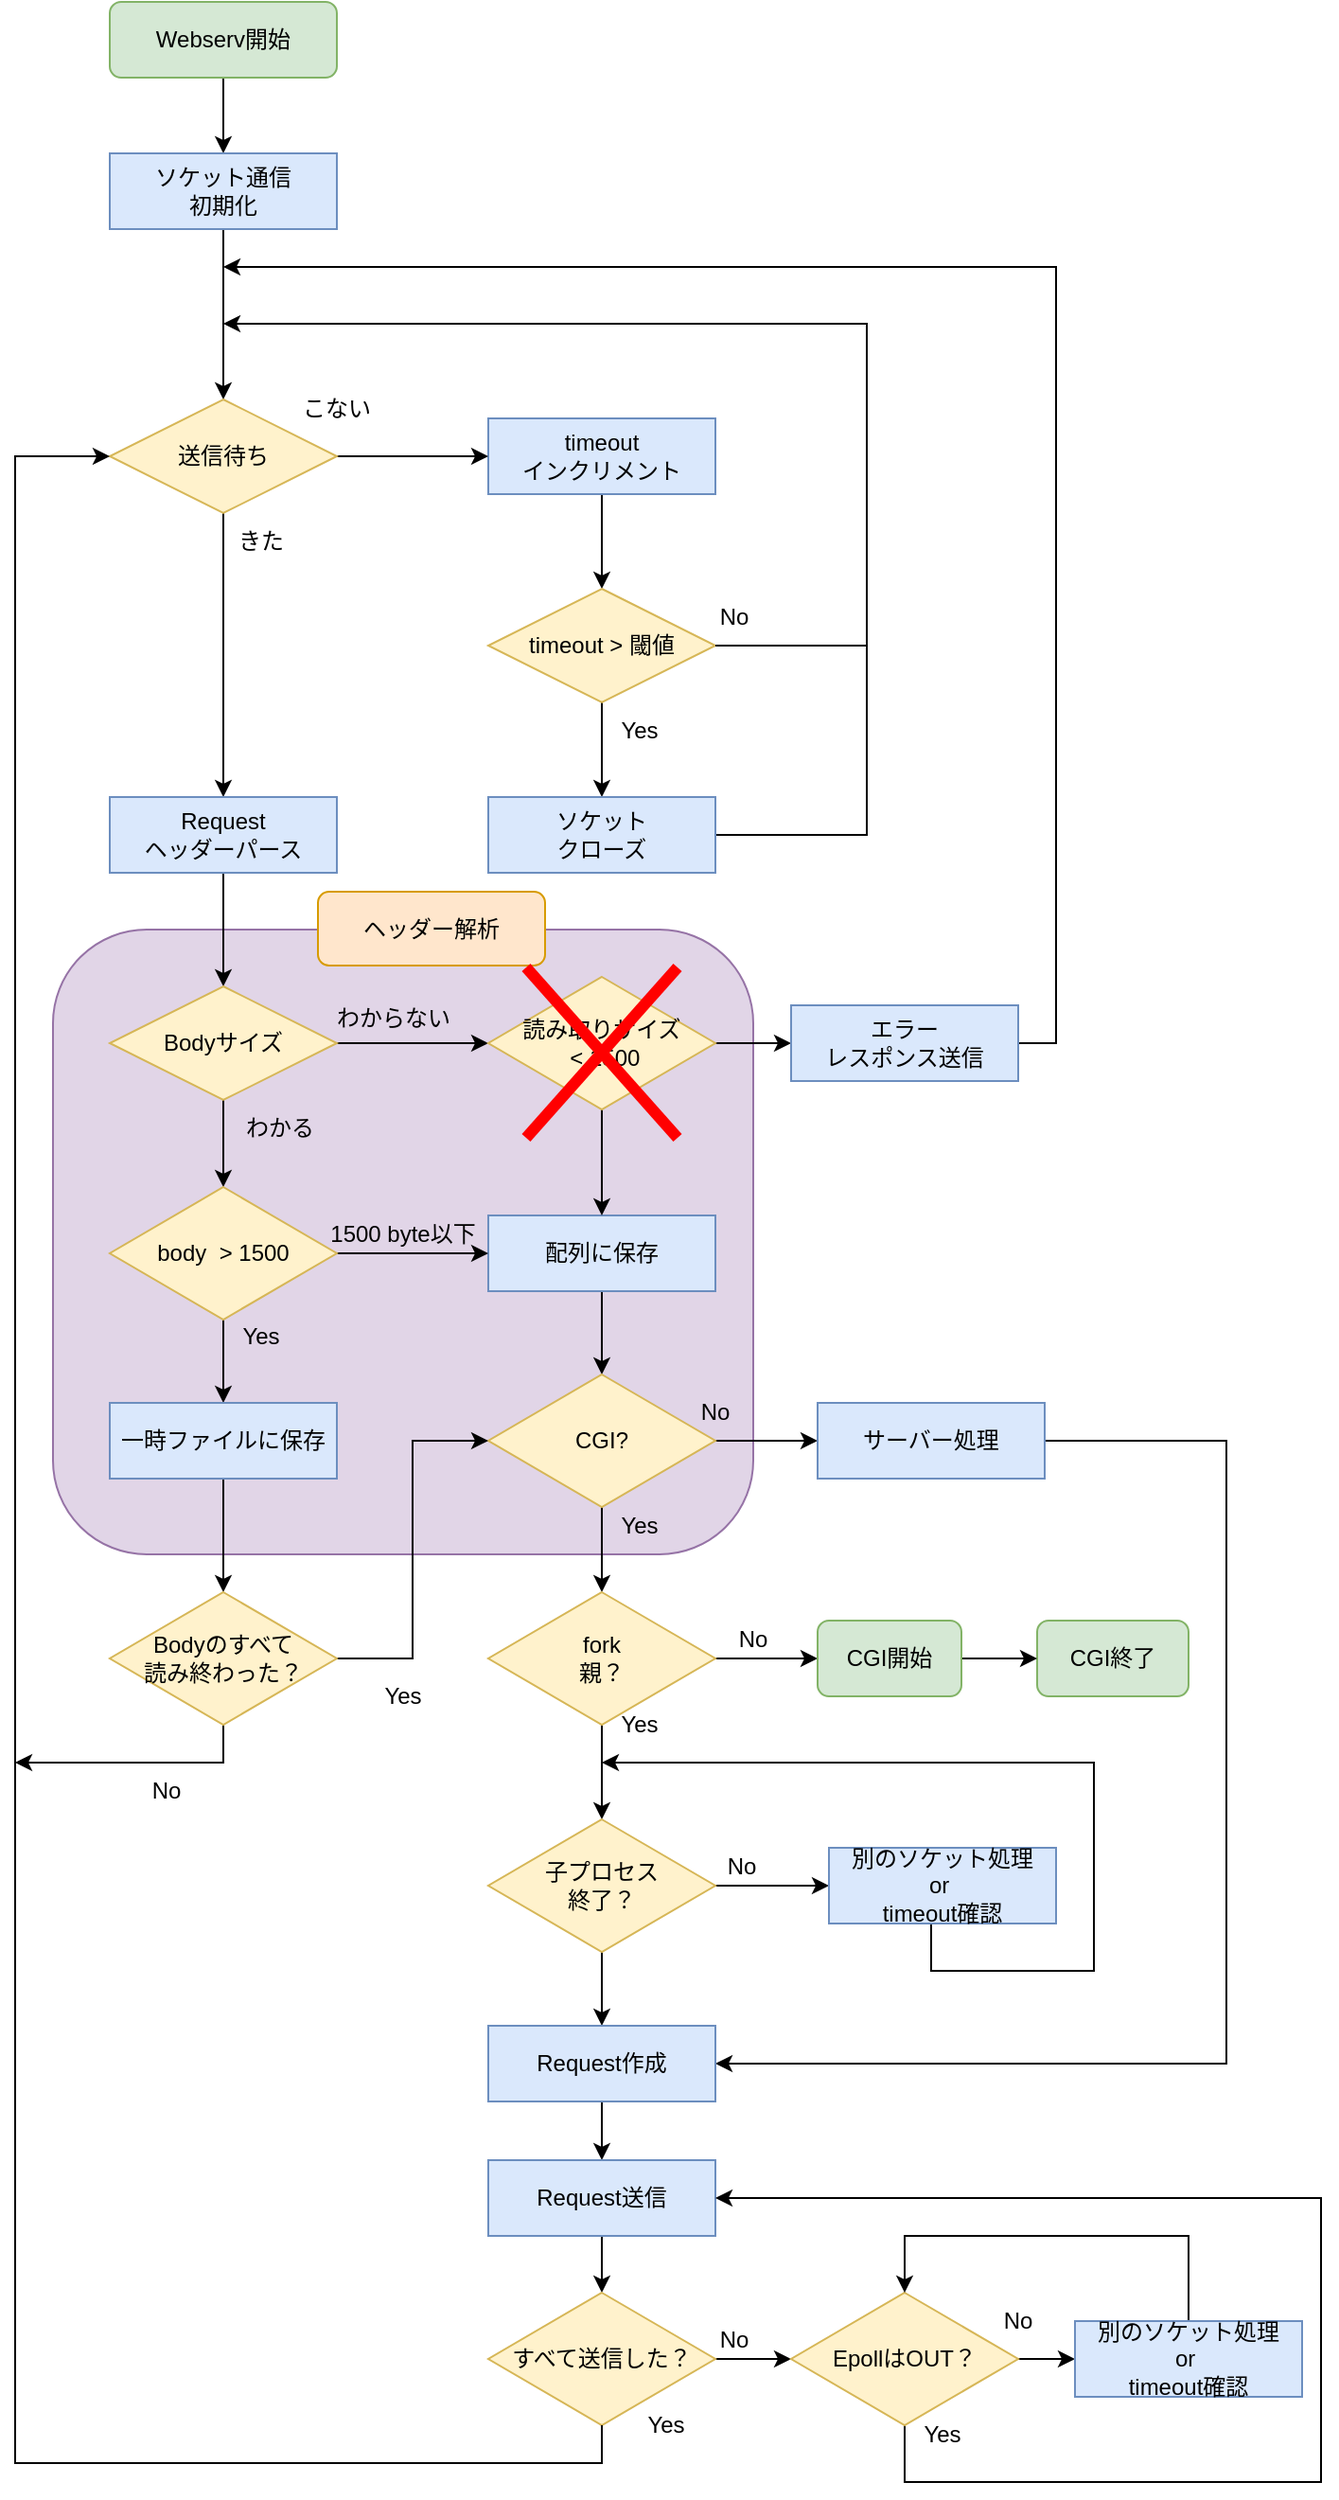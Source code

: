<mxfile version="21.2.1" type="device">
  <diagram name="ページ1" id="NBVZLjLsD2zXfsYW2GTl">
    <mxGraphModel dx="1115" dy="1072" grid="1" gridSize="10" guides="1" tooltips="1" connect="1" arrows="1" fold="1" page="1" pageScale="1" pageWidth="827" pageHeight="1169" math="0" shadow="0">
      <root>
        <mxCell id="0" />
        <mxCell id="1" parent="0" />
        <mxCell id="0ci_ckrQfa54B1AMnA_6-3" value="" style="rounded=1;whiteSpace=wrap;html=1;fillColor=#e1d5e7;strokeColor=#9673a6;" parent="1" vertex="1">
          <mxGeometry x="90" y="590" width="370" height="330" as="geometry" />
        </mxCell>
        <mxCell id="muVOVXjzMBZmnITekJ5N-8" style="edgeStyle=orthogonalEdgeStyle;rounded=0;orthogonalLoop=1;jettySize=auto;html=1;exitX=0.5;exitY=1;exitDx=0;exitDy=0;entryX=0.5;entryY=0;entryDx=0;entryDy=0;" parent="1" source="muVOVXjzMBZmnITekJ5N-1" target="muVOVXjzMBZmnITekJ5N-2" edge="1">
          <mxGeometry relative="1" as="geometry" />
        </mxCell>
        <mxCell id="muVOVXjzMBZmnITekJ5N-1" value="Webserv開始" style="rounded=1;whiteSpace=wrap;html=1;fillColor=#d5e8d4;strokeColor=#82b366;" parent="1" vertex="1">
          <mxGeometry x="120" y="100" width="120" height="40" as="geometry" />
        </mxCell>
        <mxCell id="muVOVXjzMBZmnITekJ5N-9" style="edgeStyle=orthogonalEdgeStyle;rounded=0;orthogonalLoop=1;jettySize=auto;html=1;exitX=0.5;exitY=1;exitDx=0;exitDy=0;entryX=0.5;entryY=0;entryDx=0;entryDy=0;" parent="1" source="muVOVXjzMBZmnITekJ5N-2" target="muVOVXjzMBZmnITekJ5N-4" edge="1">
          <mxGeometry relative="1" as="geometry" />
        </mxCell>
        <mxCell id="muVOVXjzMBZmnITekJ5N-2" value="ソケット通信&lt;br&gt;初期化" style="rounded=0;whiteSpace=wrap;html=1;fillColor=#dae8fc;strokeColor=#6c8ebf;" parent="1" vertex="1">
          <mxGeometry x="120" y="180" width="120" height="40" as="geometry" />
        </mxCell>
        <mxCell id="muVOVXjzMBZmnITekJ5N-11" style="edgeStyle=orthogonalEdgeStyle;rounded=0;orthogonalLoop=1;jettySize=auto;html=1;exitX=0.5;exitY=1;exitDx=0;exitDy=0;entryX=0.5;entryY=0;entryDx=0;entryDy=0;" parent="1" source="muVOVXjzMBZmnITekJ5N-3" target="muVOVXjzMBZmnITekJ5N-5" edge="1">
          <mxGeometry relative="1" as="geometry" />
        </mxCell>
        <mxCell id="muVOVXjzMBZmnITekJ5N-3" value="timeout&lt;br&gt;インクリメント" style="rounded=0;whiteSpace=wrap;html=1;fillColor=#dae8fc;strokeColor=#6c8ebf;" parent="1" vertex="1">
          <mxGeometry x="320" y="320" width="120" height="40" as="geometry" />
        </mxCell>
        <mxCell id="muVOVXjzMBZmnITekJ5N-10" style="edgeStyle=orthogonalEdgeStyle;rounded=0;orthogonalLoop=1;jettySize=auto;html=1;exitX=1;exitY=0.5;exitDx=0;exitDy=0;entryX=0;entryY=0.5;entryDx=0;entryDy=0;" parent="1" source="muVOVXjzMBZmnITekJ5N-4" target="muVOVXjzMBZmnITekJ5N-3" edge="1">
          <mxGeometry relative="1" as="geometry" />
        </mxCell>
        <mxCell id="muVOVXjzMBZmnITekJ5N-22" style="edgeStyle=orthogonalEdgeStyle;rounded=0;orthogonalLoop=1;jettySize=auto;html=1;exitX=0.5;exitY=1;exitDx=0;exitDy=0;entryX=0.5;entryY=0;entryDx=0;entryDy=0;" parent="1" source="muVOVXjzMBZmnITekJ5N-4" target="muVOVXjzMBZmnITekJ5N-21" edge="1">
          <mxGeometry relative="1" as="geometry" />
        </mxCell>
        <mxCell id="muVOVXjzMBZmnITekJ5N-4" value="送信待ち" style="rhombus;whiteSpace=wrap;html=1;fillColor=#fff2cc;strokeColor=#d6b656;" parent="1" vertex="1">
          <mxGeometry x="120" y="310" width="120" height="60" as="geometry" />
        </mxCell>
        <mxCell id="muVOVXjzMBZmnITekJ5N-7" style="edgeStyle=orthogonalEdgeStyle;rounded=0;orthogonalLoop=1;jettySize=auto;html=1;exitX=0.5;exitY=1;exitDx=0;exitDy=0;entryX=0.5;entryY=0;entryDx=0;entryDy=0;" parent="1" source="muVOVXjzMBZmnITekJ5N-5" target="muVOVXjzMBZmnITekJ5N-6" edge="1">
          <mxGeometry relative="1" as="geometry" />
        </mxCell>
        <mxCell id="muVOVXjzMBZmnITekJ5N-5" value="timeout &amp;gt; 閾値" style="rhombus;whiteSpace=wrap;html=1;fillColor=#fff2cc;strokeColor=#d6b656;" parent="1" vertex="1">
          <mxGeometry x="320" y="410" width="120" height="60" as="geometry" />
        </mxCell>
        <mxCell id="muVOVXjzMBZmnITekJ5N-12" style="edgeStyle=orthogonalEdgeStyle;rounded=0;orthogonalLoop=1;jettySize=auto;html=1;exitX=1;exitY=0.5;exitDx=0;exitDy=0;" parent="1" source="muVOVXjzMBZmnITekJ5N-6" edge="1">
          <mxGeometry relative="1" as="geometry">
            <mxPoint x="180" y="270" as="targetPoint" />
            <Array as="points">
              <mxPoint x="520" y="540" />
              <mxPoint x="520" y="270" />
            </Array>
          </mxGeometry>
        </mxCell>
        <mxCell id="muVOVXjzMBZmnITekJ5N-6" value="ソケット&lt;br&gt;クローズ" style="rounded=0;whiteSpace=wrap;html=1;fillColor=#dae8fc;strokeColor=#6c8ebf;" parent="1" vertex="1">
          <mxGeometry x="320" y="520" width="120" height="40" as="geometry" />
        </mxCell>
        <mxCell id="muVOVXjzMBZmnITekJ5N-16" value="Yes" style="text;html=1;strokeColor=none;fillColor=none;align=center;verticalAlign=middle;whiteSpace=wrap;rounded=0;" parent="1" vertex="1">
          <mxGeometry x="370" y="470" width="60" height="30" as="geometry" />
        </mxCell>
        <mxCell id="muVOVXjzMBZmnITekJ5N-17" value="" style="endArrow=none;html=1;rounded=0;exitX=1;exitY=0.5;exitDx=0;exitDy=0;" parent="1" source="muVOVXjzMBZmnITekJ5N-5" edge="1">
          <mxGeometry width="50" height="50" relative="1" as="geometry">
            <mxPoint x="570" y="400" as="sourcePoint" />
            <mxPoint x="520" y="440" as="targetPoint" />
          </mxGeometry>
        </mxCell>
        <mxCell id="muVOVXjzMBZmnITekJ5N-18" value="No" style="text;html=1;strokeColor=none;fillColor=none;align=center;verticalAlign=middle;whiteSpace=wrap;rounded=0;" parent="1" vertex="1">
          <mxGeometry x="420" y="410" width="60" height="30" as="geometry" />
        </mxCell>
        <mxCell id="muVOVXjzMBZmnITekJ5N-19" value="きた" style="text;html=1;strokeColor=none;fillColor=none;align=center;verticalAlign=middle;whiteSpace=wrap;rounded=0;" parent="1" vertex="1">
          <mxGeometry x="170" y="370" width="60" height="30" as="geometry" />
        </mxCell>
        <mxCell id="muVOVXjzMBZmnITekJ5N-20" value="わからない" style="text;html=1;strokeColor=none;fillColor=none;align=center;verticalAlign=middle;whiteSpace=wrap;rounded=0;" parent="1" vertex="1">
          <mxGeometry x="230" y="622" width="80" height="30" as="geometry" />
        </mxCell>
        <mxCell id="muVOVXjzMBZmnITekJ5N-25" style="edgeStyle=orthogonalEdgeStyle;rounded=0;orthogonalLoop=1;jettySize=auto;html=1;exitX=0.5;exitY=1;exitDx=0;exitDy=0;entryX=0.5;entryY=0;entryDx=0;entryDy=0;" parent="1" source="muVOVXjzMBZmnITekJ5N-21" target="muVOVXjzMBZmnITekJ5N-24" edge="1">
          <mxGeometry relative="1" as="geometry" />
        </mxCell>
        <mxCell id="muVOVXjzMBZmnITekJ5N-21" value="Request&lt;br&gt;ヘッダーパース" style="rounded=0;whiteSpace=wrap;html=1;fillColor=#dae8fc;strokeColor=#6c8ebf;" parent="1" vertex="1">
          <mxGeometry x="120" y="520" width="120" height="40" as="geometry" />
        </mxCell>
        <mxCell id="muVOVXjzMBZmnITekJ5N-40" style="edgeStyle=orthogonalEdgeStyle;rounded=0;orthogonalLoop=1;jettySize=auto;html=1;exitX=0.5;exitY=1;exitDx=0;exitDy=0;entryX=0.5;entryY=0;entryDx=0;entryDy=0;" parent="1" source="muVOVXjzMBZmnITekJ5N-23" target="muVOVXjzMBZmnITekJ5N-41" edge="1">
          <mxGeometry relative="1" as="geometry">
            <mxPoint x="380" y="830" as="targetPoint" />
          </mxGeometry>
        </mxCell>
        <mxCell id="muVOVXjzMBZmnITekJ5N-23" value="配列に保存" style="rounded=0;whiteSpace=wrap;html=1;fillColor=#dae8fc;strokeColor=#6c8ebf;" parent="1" vertex="1">
          <mxGeometry x="320" y="741" width="120" height="40" as="geometry" />
        </mxCell>
        <mxCell id="muVOVXjzMBZmnITekJ5N-28" style="edgeStyle=orthogonalEdgeStyle;rounded=0;orthogonalLoop=1;jettySize=auto;html=1;exitX=0.5;exitY=1;exitDx=0;exitDy=0;entryX=0.5;entryY=0;entryDx=0;entryDy=0;" parent="1" source="muVOVXjzMBZmnITekJ5N-24" target="muVOVXjzMBZmnITekJ5N-29" edge="1">
          <mxGeometry relative="1" as="geometry">
            <mxPoint x="180" y="720" as="targetPoint" />
          </mxGeometry>
        </mxCell>
        <mxCell id="muVOVXjzMBZmnITekJ5N-32" style="edgeStyle=orthogonalEdgeStyle;rounded=0;orthogonalLoop=1;jettySize=auto;html=1;exitX=1;exitY=0.5;exitDx=0;exitDy=0;entryX=0;entryY=0.5;entryDx=0;entryDy=0;" parent="1" source="muVOVXjzMBZmnITekJ5N-24" target="muVOVXjzMBZmnITekJ5N-100" edge="1">
          <mxGeometry relative="1" as="geometry">
            <mxPoint x="320" y="650" as="targetPoint" />
          </mxGeometry>
        </mxCell>
        <mxCell id="muVOVXjzMBZmnITekJ5N-24" value="Bodyサイズ" style="rhombus;whiteSpace=wrap;html=1;fillColor=#fff2cc;strokeColor=#d6b656;" parent="1" vertex="1">
          <mxGeometry x="120" y="620" width="120" height="60" as="geometry" />
        </mxCell>
        <mxCell id="muVOVXjzMBZmnITekJ5N-26" value="わかる" style="text;html=1;strokeColor=none;fillColor=none;align=center;verticalAlign=middle;whiteSpace=wrap;rounded=0;" parent="1" vertex="1">
          <mxGeometry x="170" y="680" width="80" height="30" as="geometry" />
        </mxCell>
        <mxCell id="muVOVXjzMBZmnITekJ5N-30" style="edgeStyle=orthogonalEdgeStyle;rounded=0;orthogonalLoop=1;jettySize=auto;html=1;exitX=1;exitY=0.5;exitDx=0;exitDy=0;entryX=0;entryY=0.5;entryDx=0;entryDy=0;" parent="1" source="muVOVXjzMBZmnITekJ5N-29" target="muVOVXjzMBZmnITekJ5N-23" edge="1">
          <mxGeometry relative="1" as="geometry" />
        </mxCell>
        <mxCell id="muVOVXjzMBZmnITekJ5N-37" style="edgeStyle=orthogonalEdgeStyle;rounded=0;orthogonalLoop=1;jettySize=auto;html=1;exitX=0.5;exitY=1;exitDx=0;exitDy=0;entryX=0.5;entryY=0;entryDx=0;entryDy=0;" parent="1" source="muVOVXjzMBZmnITekJ5N-29" target="muVOVXjzMBZmnITekJ5N-36" edge="1">
          <mxGeometry relative="1" as="geometry" />
        </mxCell>
        <mxCell id="muVOVXjzMBZmnITekJ5N-29" value="body&amp;nbsp; &amp;gt; 1500" style="rhombus;whiteSpace=wrap;html=1;fillColor=#fff2cc;strokeColor=#d6b656;" parent="1" vertex="1">
          <mxGeometry x="120" y="726" width="120" height="70" as="geometry" />
        </mxCell>
        <mxCell id="muVOVXjzMBZmnITekJ5N-34" value="Yes" style="text;html=1;strokeColor=none;fillColor=none;align=center;verticalAlign=middle;whiteSpace=wrap;rounded=0;" parent="1" vertex="1">
          <mxGeometry x="360" y="890" width="80" height="30" as="geometry" />
        </mxCell>
        <mxCell id="0ci_ckrQfa54B1AMnA_6-6" style="edgeStyle=orthogonalEdgeStyle;rounded=0;orthogonalLoop=1;jettySize=auto;html=1;exitX=0.5;exitY=1;exitDx=0;exitDy=0;" parent="1" source="muVOVXjzMBZmnITekJ5N-36" target="0ci_ckrQfa54B1AMnA_6-5" edge="1">
          <mxGeometry relative="1" as="geometry" />
        </mxCell>
        <mxCell id="muVOVXjzMBZmnITekJ5N-36" value="一時ファイルに保存" style="rounded=0;whiteSpace=wrap;html=1;fillColor=#dae8fc;strokeColor=#6c8ebf;" parent="1" vertex="1">
          <mxGeometry x="120" y="840" width="120" height="40" as="geometry" />
        </mxCell>
        <mxCell id="muVOVXjzMBZmnITekJ5N-42" style="edgeStyle=orthogonalEdgeStyle;rounded=0;orthogonalLoop=1;jettySize=auto;html=1;exitX=0.5;exitY=1;exitDx=0;exitDy=0;entryX=0.5;entryY=0;entryDx=0;entryDy=0;" parent="1" source="muVOVXjzMBZmnITekJ5N-41" target="muVOVXjzMBZmnITekJ5N-49" edge="1">
          <mxGeometry relative="1" as="geometry">
            <mxPoint x="380" y="940" as="targetPoint" />
          </mxGeometry>
        </mxCell>
        <mxCell id="muVOVXjzMBZmnITekJ5N-48" style="edgeStyle=orthogonalEdgeStyle;rounded=0;orthogonalLoop=1;jettySize=auto;html=1;exitX=1;exitY=0.5;exitDx=0;exitDy=0;entryX=0;entryY=0.5;entryDx=0;entryDy=0;" parent="1" source="muVOVXjzMBZmnITekJ5N-41" target="muVOVXjzMBZmnITekJ5N-47" edge="1">
          <mxGeometry relative="1" as="geometry" />
        </mxCell>
        <mxCell id="muVOVXjzMBZmnITekJ5N-41" value="CGI?" style="rhombus;whiteSpace=wrap;html=1;fillColor=#fff2cc;strokeColor=#d6b656;" parent="1" vertex="1">
          <mxGeometry x="320" y="825" width="120" height="70" as="geometry" />
        </mxCell>
        <mxCell id="muVOVXjzMBZmnITekJ5N-44" value="1500 byte以下" style="text;html=1;strokeColor=none;fillColor=none;align=center;verticalAlign=middle;whiteSpace=wrap;rounded=0;" parent="1" vertex="1">
          <mxGeometry x="235" y="736" width="80" height="30" as="geometry" />
        </mxCell>
        <mxCell id="muVOVXjzMBZmnITekJ5N-46" value="No" style="text;html=1;strokeColor=none;fillColor=none;align=center;verticalAlign=middle;whiteSpace=wrap;rounded=0;" parent="1" vertex="1">
          <mxGeometry x="400" y="830" width="80" height="30" as="geometry" />
        </mxCell>
        <mxCell id="muVOVXjzMBZmnITekJ5N-75" style="edgeStyle=orthogonalEdgeStyle;rounded=0;orthogonalLoop=1;jettySize=auto;html=1;exitX=1;exitY=0.5;exitDx=0;exitDy=0;entryX=1;entryY=0.5;entryDx=0;entryDy=0;" parent="1" source="muVOVXjzMBZmnITekJ5N-47" target="muVOVXjzMBZmnITekJ5N-68" edge="1">
          <mxGeometry relative="1" as="geometry">
            <Array as="points">
              <mxPoint x="710" y="860" />
              <mxPoint x="710" y="1189" />
            </Array>
          </mxGeometry>
        </mxCell>
        <mxCell id="muVOVXjzMBZmnITekJ5N-47" value="サーバー処理" style="rounded=0;whiteSpace=wrap;html=1;fillColor=#dae8fc;strokeColor=#6c8ebf;" parent="1" vertex="1">
          <mxGeometry x="494" y="840" width="120" height="40" as="geometry" />
        </mxCell>
        <mxCell id="muVOVXjzMBZmnITekJ5N-66" style="edgeStyle=orthogonalEdgeStyle;rounded=0;orthogonalLoop=1;jettySize=auto;html=1;exitX=1;exitY=0.5;exitDx=0;exitDy=0;entryX=0;entryY=0.5;entryDx=0;entryDy=0;" parent="1" source="muVOVXjzMBZmnITekJ5N-49" edge="1">
          <mxGeometry relative="1" as="geometry">
            <mxPoint x="494" y="975" as="targetPoint" />
          </mxGeometry>
        </mxCell>
        <mxCell id="muVOVXjzMBZmnITekJ5N-67" style="edgeStyle=orthogonalEdgeStyle;rounded=0;orthogonalLoop=1;jettySize=auto;html=1;exitX=0.5;exitY=1;exitDx=0;exitDy=0;entryX=0.5;entryY=0;entryDx=0;entryDy=0;" parent="1" source="muVOVXjzMBZmnITekJ5N-49" target="muVOVXjzMBZmnITekJ5N-58" edge="1">
          <mxGeometry relative="1" as="geometry" />
        </mxCell>
        <mxCell id="muVOVXjzMBZmnITekJ5N-49" value="fork&lt;br&gt;親？" style="rhombus;whiteSpace=wrap;html=1;fillColor=#fff2cc;strokeColor=#d6b656;" parent="1" vertex="1">
          <mxGeometry x="320" y="940" width="120" height="70" as="geometry" />
        </mxCell>
        <mxCell id="muVOVXjzMBZmnITekJ5N-50" value="Yes" style="text;html=1;strokeColor=none;fillColor=none;align=center;verticalAlign=middle;whiteSpace=wrap;rounded=0;" parent="1" vertex="1">
          <mxGeometry x="360" y="995" width="80" height="30" as="geometry" />
        </mxCell>
        <mxCell id="muVOVXjzMBZmnITekJ5N-55" value="No" style="text;html=1;strokeColor=none;fillColor=none;align=center;verticalAlign=middle;whiteSpace=wrap;rounded=0;" parent="1" vertex="1">
          <mxGeometry x="410" y="1320" width="80" height="30" as="geometry" />
        </mxCell>
        <mxCell id="muVOVXjzMBZmnITekJ5N-61" style="edgeStyle=orthogonalEdgeStyle;rounded=0;orthogonalLoop=1;jettySize=auto;html=1;exitX=1;exitY=0.5;exitDx=0;exitDy=0;entryX=0;entryY=0.5;entryDx=0;entryDy=0;" parent="1" source="muVOVXjzMBZmnITekJ5N-58" target="muVOVXjzMBZmnITekJ5N-60" edge="1">
          <mxGeometry relative="1" as="geometry" />
        </mxCell>
        <mxCell id="muVOVXjzMBZmnITekJ5N-69" style="edgeStyle=orthogonalEdgeStyle;rounded=0;orthogonalLoop=1;jettySize=auto;html=1;exitX=0.5;exitY=1;exitDx=0;exitDy=0;entryX=0.5;entryY=0;entryDx=0;entryDy=0;" parent="1" source="muVOVXjzMBZmnITekJ5N-58" target="muVOVXjzMBZmnITekJ5N-68" edge="1">
          <mxGeometry relative="1" as="geometry" />
        </mxCell>
        <mxCell id="muVOVXjzMBZmnITekJ5N-58" value="子プロセス&lt;br&gt;終了？" style="rhombus;whiteSpace=wrap;html=1;fillColor=#fff2cc;strokeColor=#d6b656;" parent="1" vertex="1">
          <mxGeometry x="320" y="1060" width="120" height="70" as="geometry" />
        </mxCell>
        <mxCell id="muVOVXjzMBZmnITekJ5N-70" style="edgeStyle=orthogonalEdgeStyle;rounded=0;orthogonalLoop=1;jettySize=auto;html=1;exitX=0.5;exitY=1;exitDx=0;exitDy=0;" parent="1" source="muVOVXjzMBZmnITekJ5N-60" edge="1">
          <mxGeometry relative="1" as="geometry">
            <mxPoint x="380" y="1030" as="targetPoint" />
            <Array as="points">
              <mxPoint x="554" y="1115" />
              <mxPoint x="554" y="1140" />
              <mxPoint x="640" y="1140" />
              <mxPoint x="640" y="1030" />
            </Array>
          </mxGeometry>
        </mxCell>
        <mxCell id="muVOVXjzMBZmnITekJ5N-60" value="別のソケット処理&lt;br&gt;or&amp;nbsp;&lt;br&gt;timeout確認" style="rounded=0;whiteSpace=wrap;html=1;fillColor=#dae8fc;strokeColor=#6c8ebf;" parent="1" vertex="1">
          <mxGeometry x="500" y="1075" width="120" height="40" as="geometry" />
        </mxCell>
        <mxCell id="muVOVXjzMBZmnITekJ5N-62" value="No" style="text;html=1;strokeColor=none;fillColor=none;align=center;verticalAlign=middle;whiteSpace=wrap;rounded=0;" parent="1" vertex="1">
          <mxGeometry x="420" y="950" width="80" height="30" as="geometry" />
        </mxCell>
        <mxCell id="muVOVXjzMBZmnITekJ5N-77" style="edgeStyle=orthogonalEdgeStyle;rounded=0;orthogonalLoop=1;jettySize=auto;html=1;exitX=0.5;exitY=1;exitDx=0;exitDy=0;entryX=0.5;entryY=0;entryDx=0;entryDy=0;" parent="1" source="muVOVXjzMBZmnITekJ5N-68" target="muVOVXjzMBZmnITekJ5N-76" edge="1">
          <mxGeometry relative="1" as="geometry" />
        </mxCell>
        <mxCell id="muVOVXjzMBZmnITekJ5N-68" value="Request作成" style="rounded=0;whiteSpace=wrap;html=1;fillColor=#dae8fc;strokeColor=#6c8ebf;" parent="1" vertex="1">
          <mxGeometry x="320" y="1169" width="120" height="40" as="geometry" />
        </mxCell>
        <mxCell id="muVOVXjzMBZmnITekJ5N-72" value="CGI終了" style="rounded=1;whiteSpace=wrap;html=1;fillColor=#d5e8d4;strokeColor=#82b366;" parent="1" vertex="1">
          <mxGeometry x="610" y="955" width="80" height="40" as="geometry" />
        </mxCell>
        <mxCell id="muVOVXjzMBZmnITekJ5N-74" style="edgeStyle=orthogonalEdgeStyle;rounded=0;orthogonalLoop=1;jettySize=auto;html=1;exitX=1;exitY=0.5;exitDx=0;exitDy=0;entryX=0;entryY=0.5;entryDx=0;entryDy=0;" parent="1" source="muVOVXjzMBZmnITekJ5N-73" target="muVOVXjzMBZmnITekJ5N-72" edge="1">
          <mxGeometry relative="1" as="geometry" />
        </mxCell>
        <mxCell id="muVOVXjzMBZmnITekJ5N-73" value="CGI開始" style="rounded=1;whiteSpace=wrap;html=1;fillColor=#d5e8d4;strokeColor=#82b366;" parent="1" vertex="1">
          <mxGeometry x="494" y="955" width="76" height="40" as="geometry" />
        </mxCell>
        <mxCell id="muVOVXjzMBZmnITekJ5N-89" style="edgeStyle=orthogonalEdgeStyle;rounded=0;orthogonalLoop=1;jettySize=auto;html=1;exitX=0.5;exitY=1;exitDx=0;exitDy=0;entryX=0.5;entryY=0;entryDx=0;entryDy=0;" parent="1" source="muVOVXjzMBZmnITekJ5N-76" target="muVOVXjzMBZmnITekJ5N-78" edge="1">
          <mxGeometry relative="1" as="geometry" />
        </mxCell>
        <mxCell id="muVOVXjzMBZmnITekJ5N-76" value="Request送信" style="rounded=0;whiteSpace=wrap;html=1;fillColor=#dae8fc;strokeColor=#6c8ebf;" parent="1" vertex="1">
          <mxGeometry x="320" y="1240" width="120" height="40" as="geometry" />
        </mxCell>
        <mxCell id="muVOVXjzMBZmnITekJ5N-81" style="edgeStyle=orthogonalEdgeStyle;rounded=0;orthogonalLoop=1;jettySize=auto;html=1;exitX=1;exitY=0.5;exitDx=0;exitDy=0;entryX=0;entryY=0.5;entryDx=0;entryDy=0;" parent="1" source="muVOVXjzMBZmnITekJ5N-78" target="muVOVXjzMBZmnITekJ5N-80" edge="1">
          <mxGeometry relative="1" as="geometry" />
        </mxCell>
        <mxCell id="muVOVXjzMBZmnITekJ5N-96" style="edgeStyle=orthogonalEdgeStyle;rounded=0;orthogonalLoop=1;jettySize=auto;html=1;entryX=0;entryY=0.5;entryDx=0;entryDy=0;" parent="1" target="muVOVXjzMBZmnITekJ5N-4" edge="1">
          <mxGeometry relative="1" as="geometry">
            <mxPoint x="70" y="380" as="targetPoint" />
            <Array as="points">
              <mxPoint x="70" y="340" />
            </Array>
            <mxPoint x="70" y="920" as="sourcePoint" />
          </mxGeometry>
        </mxCell>
        <mxCell id="muVOVXjzMBZmnITekJ5N-78" value="すべて送信した？" style="rhombus;whiteSpace=wrap;html=1;fillColor=#fff2cc;strokeColor=#d6b656;" parent="1" vertex="1">
          <mxGeometry x="320" y="1310" width="120" height="70" as="geometry" />
        </mxCell>
        <mxCell id="muVOVXjzMBZmnITekJ5N-88" style="edgeStyle=orthogonalEdgeStyle;rounded=0;orthogonalLoop=1;jettySize=auto;html=1;exitX=0.5;exitY=1;exitDx=0;exitDy=0;entryX=1;entryY=0.5;entryDx=0;entryDy=0;" parent="1" source="muVOVXjzMBZmnITekJ5N-80" target="muVOVXjzMBZmnITekJ5N-76" edge="1">
          <mxGeometry relative="1" as="geometry">
            <mxPoint x="770" y="1310" as="targetPoint" />
            <Array as="points">
              <mxPoint x="540" y="1410" />
              <mxPoint x="760" y="1410" />
              <mxPoint x="760" y="1260" />
            </Array>
          </mxGeometry>
        </mxCell>
        <mxCell id="muVOVXjzMBZmnITekJ5N-93" style="edgeStyle=orthogonalEdgeStyle;rounded=0;orthogonalLoop=1;jettySize=auto;html=1;exitX=1;exitY=0.5;exitDx=0;exitDy=0;entryX=0;entryY=0.5;entryDx=0;entryDy=0;" parent="1" source="muVOVXjzMBZmnITekJ5N-80" target="muVOVXjzMBZmnITekJ5N-92" edge="1">
          <mxGeometry relative="1" as="geometry" />
        </mxCell>
        <mxCell id="muVOVXjzMBZmnITekJ5N-80" value="EpollはOUT？" style="rhombus;whiteSpace=wrap;html=1;fillColor=#fff2cc;strokeColor=#d6b656;" parent="1" vertex="1">
          <mxGeometry x="480" y="1310" width="120" height="70" as="geometry" />
        </mxCell>
        <mxCell id="muVOVXjzMBZmnITekJ5N-82" value="No" style="text;html=1;strokeColor=none;fillColor=none;align=center;verticalAlign=middle;whiteSpace=wrap;rounded=0;" parent="1" vertex="1">
          <mxGeometry x="414" y="1070" width="80" height="30" as="geometry" />
        </mxCell>
        <mxCell id="muVOVXjzMBZmnITekJ5N-84" value="Yes" style="text;html=1;strokeColor=none;fillColor=none;align=center;verticalAlign=middle;whiteSpace=wrap;rounded=0;" parent="1" vertex="1">
          <mxGeometry x="520" y="1370" width="80" height="30" as="geometry" />
        </mxCell>
        <mxCell id="muVOVXjzMBZmnITekJ5N-90" value="No" style="text;html=1;strokeColor=none;fillColor=none;align=center;verticalAlign=middle;whiteSpace=wrap;rounded=0;" parent="1" vertex="1">
          <mxGeometry x="560" y="1310" width="80" height="30" as="geometry" />
        </mxCell>
        <mxCell id="muVOVXjzMBZmnITekJ5N-94" style="edgeStyle=orthogonalEdgeStyle;rounded=0;orthogonalLoop=1;jettySize=auto;html=1;exitX=0.5;exitY=0;exitDx=0;exitDy=0;entryX=0.5;entryY=0;entryDx=0;entryDy=0;" parent="1" source="muVOVXjzMBZmnITekJ5N-92" target="muVOVXjzMBZmnITekJ5N-80" edge="1">
          <mxGeometry relative="1" as="geometry">
            <Array as="points">
              <mxPoint x="690" y="1280" />
              <mxPoint x="540" y="1280" />
            </Array>
          </mxGeometry>
        </mxCell>
        <mxCell id="muVOVXjzMBZmnITekJ5N-92" value="別のソケット処理&lt;br&gt;or&amp;nbsp;&lt;br&gt;timeout確認" style="rounded=0;whiteSpace=wrap;html=1;fillColor=#dae8fc;strokeColor=#6c8ebf;" parent="1" vertex="1">
          <mxGeometry x="630" y="1325" width="120" height="40" as="geometry" />
        </mxCell>
        <mxCell id="muVOVXjzMBZmnITekJ5N-95" value="Yes" style="text;html=1;strokeColor=none;fillColor=none;align=center;verticalAlign=middle;whiteSpace=wrap;rounded=0;" parent="1" vertex="1">
          <mxGeometry x="374" y="1365" width="80" height="30" as="geometry" />
        </mxCell>
        <mxCell id="muVOVXjzMBZmnITekJ5N-97" value="こない" style="text;html=1;strokeColor=none;fillColor=none;align=center;verticalAlign=middle;whiteSpace=wrap;rounded=0;" parent="1" vertex="1">
          <mxGeometry x="210" y="300" width="60" height="30" as="geometry" />
        </mxCell>
        <mxCell id="muVOVXjzMBZmnITekJ5N-101" style="edgeStyle=orthogonalEdgeStyle;rounded=0;orthogonalLoop=1;jettySize=auto;html=1;exitX=0.5;exitY=1;exitDx=0;exitDy=0;" parent="1" source="muVOVXjzMBZmnITekJ5N-100" target="muVOVXjzMBZmnITekJ5N-23" edge="1">
          <mxGeometry relative="1" as="geometry" />
        </mxCell>
        <mxCell id="muVOVXjzMBZmnITekJ5N-104" style="edgeStyle=orthogonalEdgeStyle;rounded=0;orthogonalLoop=1;jettySize=auto;html=1;exitX=1;exitY=0.5;exitDx=0;exitDy=0;entryX=0;entryY=0.5;entryDx=0;entryDy=0;" parent="1" source="muVOVXjzMBZmnITekJ5N-100" target="muVOVXjzMBZmnITekJ5N-102" edge="1">
          <mxGeometry relative="1" as="geometry" />
        </mxCell>
        <mxCell id="muVOVXjzMBZmnITekJ5N-100" value="読み取りサイズ&lt;br&gt;&amp;nbsp;&amp;lt; 1500" style="rhombus;whiteSpace=wrap;html=1;fillColor=#fff2cc;strokeColor=#d6b656;" parent="1" vertex="1">
          <mxGeometry x="320" y="615" width="120" height="70" as="geometry" />
        </mxCell>
        <mxCell id="muVOVXjzMBZmnITekJ5N-107" style="edgeStyle=orthogonalEdgeStyle;rounded=0;orthogonalLoop=1;jettySize=auto;html=1;exitX=1;exitY=0.5;exitDx=0;exitDy=0;" parent="1" source="muVOVXjzMBZmnITekJ5N-102" edge="1">
          <mxGeometry relative="1" as="geometry">
            <mxPoint x="180" y="240" as="targetPoint" />
            <Array as="points">
              <mxPoint x="620" y="650" />
              <mxPoint x="620" y="240" />
            </Array>
          </mxGeometry>
        </mxCell>
        <mxCell id="muVOVXjzMBZmnITekJ5N-102" value="エラー&lt;br&gt;レスポンス送信" style="rounded=0;whiteSpace=wrap;html=1;fillColor=#dae8fc;strokeColor=#6c8ebf;" parent="1" vertex="1">
          <mxGeometry x="480" y="630" width="120" height="40" as="geometry" />
        </mxCell>
        <mxCell id="0ci_ckrQfa54B1AMnA_6-1" value="Yes" style="text;html=1;strokeColor=none;fillColor=none;align=center;verticalAlign=middle;whiteSpace=wrap;rounded=0;" parent="1" vertex="1">
          <mxGeometry x="160" y="790" width="80" height="30" as="geometry" />
        </mxCell>
        <mxCell id="0ci_ckrQfa54B1AMnA_6-2" value="" style="edgeStyle=orthogonalEdgeStyle;rounded=0;orthogonalLoop=1;jettySize=auto;html=1;exitX=0.5;exitY=1;exitDx=0;exitDy=0;endArrow=none;endFill=0;" parent="1" source="muVOVXjzMBZmnITekJ5N-78" edge="1">
          <mxGeometry relative="1" as="geometry">
            <mxPoint x="70" y="760" as="targetPoint" />
            <Array as="points">
              <mxPoint x="380" y="1400" />
              <mxPoint x="70" y="1400" />
            </Array>
            <mxPoint x="380" y="1380" as="sourcePoint" />
          </mxGeometry>
        </mxCell>
        <mxCell id="0ci_ckrQfa54B1AMnA_6-4" value="ヘッダー解析" style="rounded=1;whiteSpace=wrap;html=1;fillColor=#ffe6cc;strokeColor=#d79b00;" parent="1" vertex="1">
          <mxGeometry x="230" y="570" width="120" height="39" as="geometry" />
        </mxCell>
        <mxCell id="0ci_ckrQfa54B1AMnA_6-7" style="edgeStyle=orthogonalEdgeStyle;rounded=0;orthogonalLoop=1;jettySize=auto;html=1;exitX=1;exitY=0.5;exitDx=0;exitDy=0;entryX=0;entryY=0.5;entryDx=0;entryDy=0;" parent="1" source="0ci_ckrQfa54B1AMnA_6-5" target="muVOVXjzMBZmnITekJ5N-41" edge="1">
          <mxGeometry relative="1" as="geometry" />
        </mxCell>
        <mxCell id="0ci_ckrQfa54B1AMnA_6-10" style="edgeStyle=orthogonalEdgeStyle;rounded=0;orthogonalLoop=1;jettySize=auto;html=1;exitX=0.5;exitY=1;exitDx=0;exitDy=0;" parent="1" source="0ci_ckrQfa54B1AMnA_6-5" edge="1">
          <mxGeometry relative="1" as="geometry">
            <mxPoint x="70" y="1030" as="targetPoint" />
            <Array as="points">
              <mxPoint x="180" y="1030" />
            </Array>
          </mxGeometry>
        </mxCell>
        <mxCell id="0ci_ckrQfa54B1AMnA_6-5" value="Bodyのすべて&lt;br&gt;読み終わった？" style="rhombus;whiteSpace=wrap;html=1;fillColor=#fff2cc;strokeColor=#d6b656;" parent="1" vertex="1">
          <mxGeometry x="120" y="940" width="120" height="70" as="geometry" />
        </mxCell>
        <mxCell id="0ci_ckrQfa54B1AMnA_6-8" value="Yes" style="text;html=1;strokeColor=none;fillColor=none;align=center;verticalAlign=middle;whiteSpace=wrap;rounded=0;" parent="1" vertex="1">
          <mxGeometry x="235" y="980" width="80" height="30" as="geometry" />
        </mxCell>
        <mxCell id="0ci_ckrQfa54B1AMnA_6-12" value="No" style="text;html=1;strokeColor=none;fillColor=none;align=center;verticalAlign=middle;whiteSpace=wrap;rounded=0;" parent="1" vertex="1">
          <mxGeometry x="110" y="1030" width="80" height="30" as="geometry" />
        </mxCell>
        <mxCell id="Dh1aoO1QrnJJe2EP6Zx1-4" value="" style="group" vertex="1" connectable="0" parent="1">
          <mxGeometry x="340" y="610" width="80" height="90" as="geometry" />
        </mxCell>
        <mxCell id="Dh1aoO1QrnJJe2EP6Zx1-2" value="" style="endArrow=none;html=1;rounded=0;strokeColor=#FF0000;strokeWidth=6;" edge="1" parent="Dh1aoO1QrnJJe2EP6Zx1-4">
          <mxGeometry width="50" height="50" relative="1" as="geometry">
            <mxPoint y="90" as="sourcePoint" />
            <mxPoint x="80" as="targetPoint" />
          </mxGeometry>
        </mxCell>
        <mxCell id="Dh1aoO1QrnJJe2EP6Zx1-3" value="" style="endArrow=none;html=1;rounded=0;strokeColor=#FF0000;strokeWidth=6;" edge="1" parent="Dh1aoO1QrnJJe2EP6Zx1-4">
          <mxGeometry width="50" height="50" relative="1" as="geometry">
            <mxPoint as="sourcePoint" />
            <mxPoint x="80" y="90" as="targetPoint" />
          </mxGeometry>
        </mxCell>
      </root>
    </mxGraphModel>
  </diagram>
</mxfile>
